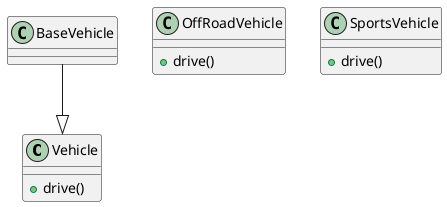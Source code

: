 @startuml
class Vehicle {
  +drive()
}
class BaseVehicle
class OffRoadVehicle {
  +drive()
}
class SportsVehicle {
  +drive()
}

BaseVehicle --|> Vehicle

' OffRoadVehicle and SportsVehicle do NOT inherit from Vehicle in this example
@enduml
